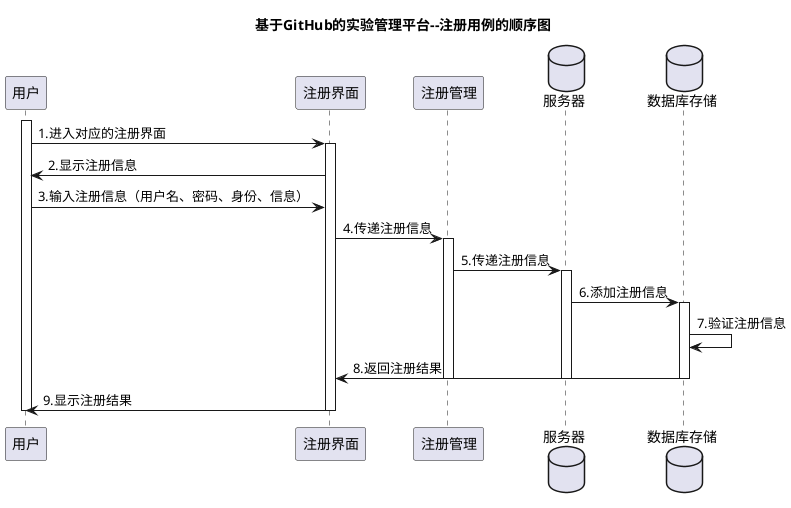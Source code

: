 @startuml
title 基于GitHub的实验管理平台--注册用例的顺序图
activate 用户
用户 -> 注册界面:1.进入对应的注册界面
activate 注册界面
注册界面 -> 用户:2.显示注册信息
用户 -> 注册界面:3.输入注册信息（用户名、密码、身份、信息）

注册界面 -> 注册管理:4.传递注册信息
activate 注册管理
database 服务器
database 数据库存储
注册管理 -> 服务器:5.传递注册信息
activate 服务器
服务器 -> 数据库存储:6.添加注册信息
activate 数据库存储
数据库存储 -> 数据库存储:7.验证注册信息
数据库存储 -> 注册界面:8.返回注册结果
deactivate 数据库存储
deactivate 服务器
deactivate 注册管理

注册界面 -> 用户:9.显示注册结果
deactivate 注册界面
deactivate 用户
@enduml